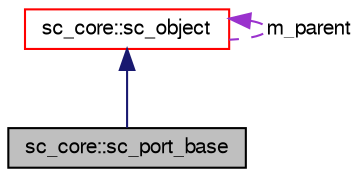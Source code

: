 digraph G
{
  edge [fontname="FreeSans",fontsize="10",labelfontname="FreeSans",labelfontsize="10"];
  node [fontname="FreeSans",fontsize="10",shape=record];
  Node1 [label="sc_core::sc_port_base",height=0.2,width=0.4,color="black", fillcolor="grey75", style="filled" fontcolor="black"];
  Node2 -> Node1 [dir=back,color="midnightblue",fontsize="10",style="solid",fontname="FreeSans"];
  Node2 [label="sc_core::sc_object",height=0.2,width=0.4,color="red", fillcolor="white", style="filled",URL="$a00134.html"];
  Node2 -> Node2 [dir=back,color="darkorchid3",fontsize="10",style="dashed",label="m_parent",fontname="FreeSans"];
}
